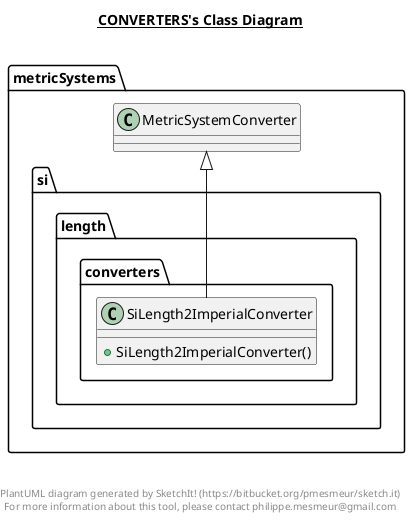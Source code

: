 @startuml

title __CONVERTERS's Class Diagram__\n

  namespace metricSystems {
    namespace si.length {
      namespace converters {
        class metricSystems.si.length.converters.SiLength2ImperialConverter {
            + SiLength2ImperialConverter()
        }
      }
    }
  }
  

  metricSystems.si.length.converters.SiLength2ImperialConverter -up-|> metricSystems.MetricSystemConverter


right footer


PlantUML diagram generated by SketchIt! (https://bitbucket.org/pmesmeur/sketch.it)
For more information about this tool, please contact philippe.mesmeur@gmail.com
endfooter

@enduml
